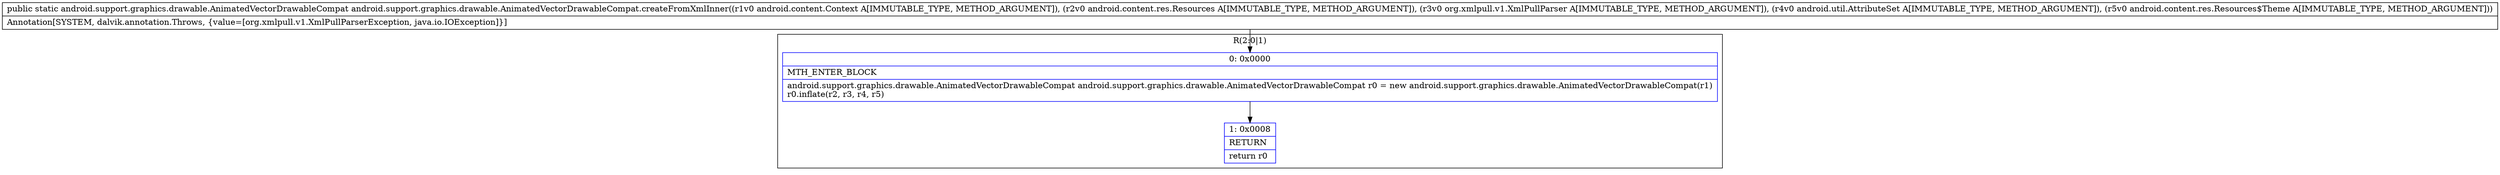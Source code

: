 digraph "CFG forandroid.support.graphics.drawable.AnimatedVectorDrawableCompat.createFromXmlInner(Landroid\/content\/Context;Landroid\/content\/res\/Resources;Lorg\/xmlpull\/v1\/XmlPullParser;Landroid\/util\/AttributeSet;Landroid\/content\/res\/Resources$Theme;)Landroid\/support\/graphics\/drawable\/AnimatedVectorDrawableCompat;" {
subgraph cluster_Region_1903514348 {
label = "R(2:0|1)";
node [shape=record,color=blue];
Node_0 [shape=record,label="{0\:\ 0x0000|MTH_ENTER_BLOCK\l|android.support.graphics.drawable.AnimatedVectorDrawableCompat android.support.graphics.drawable.AnimatedVectorDrawableCompat r0 = new android.support.graphics.drawable.AnimatedVectorDrawableCompat(r1)\lr0.inflate(r2, r3, r4, r5)\l}"];
Node_1 [shape=record,label="{1\:\ 0x0008|RETURN\l|return r0\l}"];
}
MethodNode[shape=record,label="{public static android.support.graphics.drawable.AnimatedVectorDrawableCompat android.support.graphics.drawable.AnimatedVectorDrawableCompat.createFromXmlInner((r1v0 android.content.Context A[IMMUTABLE_TYPE, METHOD_ARGUMENT]), (r2v0 android.content.res.Resources A[IMMUTABLE_TYPE, METHOD_ARGUMENT]), (r3v0 org.xmlpull.v1.XmlPullParser A[IMMUTABLE_TYPE, METHOD_ARGUMENT]), (r4v0 android.util.AttributeSet A[IMMUTABLE_TYPE, METHOD_ARGUMENT]), (r5v0 android.content.res.Resources$Theme A[IMMUTABLE_TYPE, METHOD_ARGUMENT]))  | Annotation[SYSTEM, dalvik.annotation.Throws, \{value=[org.xmlpull.v1.XmlPullParserException, java.io.IOException]\}]\l}"];
MethodNode -> Node_0;
Node_0 -> Node_1;
}

